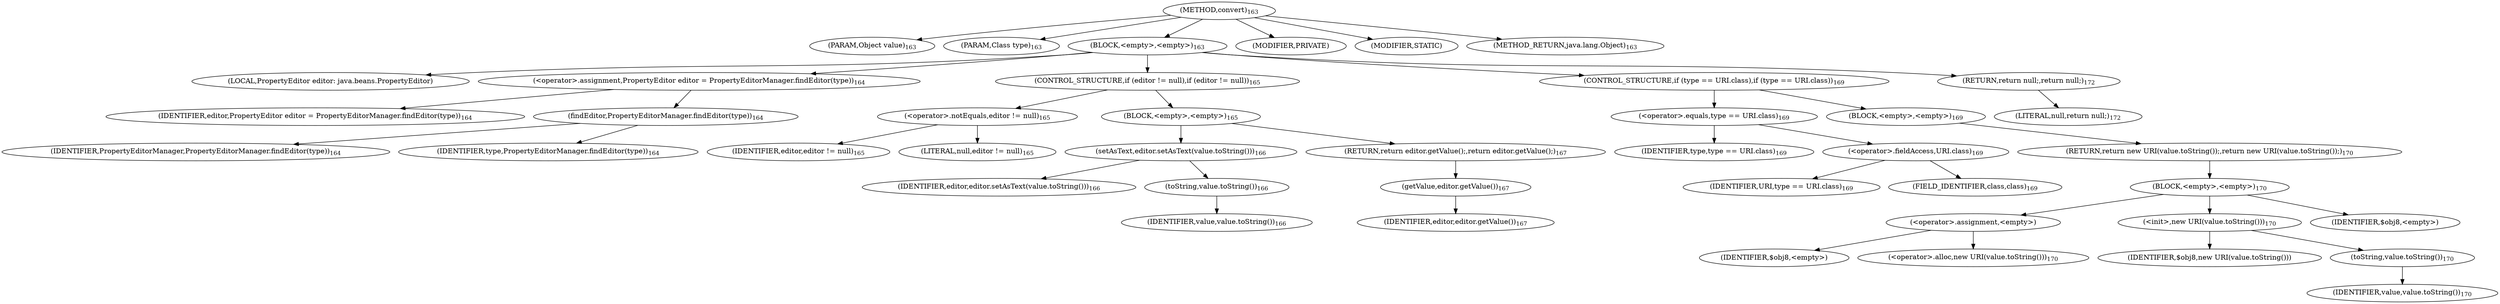 digraph "convert" {  
"470" [label = <(METHOD,convert)<SUB>163</SUB>> ]
"471" [label = <(PARAM,Object value)<SUB>163</SUB>> ]
"472" [label = <(PARAM,Class type)<SUB>163</SUB>> ]
"473" [label = <(BLOCK,&lt;empty&gt;,&lt;empty&gt;)<SUB>163</SUB>> ]
"474" [label = <(LOCAL,PropertyEditor editor: java.beans.PropertyEditor)> ]
"475" [label = <(&lt;operator&gt;.assignment,PropertyEditor editor = PropertyEditorManager.findEditor(type))<SUB>164</SUB>> ]
"476" [label = <(IDENTIFIER,editor,PropertyEditor editor = PropertyEditorManager.findEditor(type))<SUB>164</SUB>> ]
"477" [label = <(findEditor,PropertyEditorManager.findEditor(type))<SUB>164</SUB>> ]
"478" [label = <(IDENTIFIER,PropertyEditorManager,PropertyEditorManager.findEditor(type))<SUB>164</SUB>> ]
"479" [label = <(IDENTIFIER,type,PropertyEditorManager.findEditor(type))<SUB>164</SUB>> ]
"480" [label = <(CONTROL_STRUCTURE,if (editor != null),if (editor != null))<SUB>165</SUB>> ]
"481" [label = <(&lt;operator&gt;.notEquals,editor != null)<SUB>165</SUB>> ]
"482" [label = <(IDENTIFIER,editor,editor != null)<SUB>165</SUB>> ]
"483" [label = <(LITERAL,null,editor != null)<SUB>165</SUB>> ]
"484" [label = <(BLOCK,&lt;empty&gt;,&lt;empty&gt;)<SUB>165</SUB>> ]
"485" [label = <(setAsText,editor.setAsText(value.toString()))<SUB>166</SUB>> ]
"486" [label = <(IDENTIFIER,editor,editor.setAsText(value.toString()))<SUB>166</SUB>> ]
"487" [label = <(toString,value.toString())<SUB>166</SUB>> ]
"488" [label = <(IDENTIFIER,value,value.toString())<SUB>166</SUB>> ]
"489" [label = <(RETURN,return editor.getValue();,return editor.getValue();)<SUB>167</SUB>> ]
"490" [label = <(getValue,editor.getValue())<SUB>167</SUB>> ]
"491" [label = <(IDENTIFIER,editor,editor.getValue())<SUB>167</SUB>> ]
"492" [label = <(CONTROL_STRUCTURE,if (type == URI.class),if (type == URI.class))<SUB>169</SUB>> ]
"493" [label = <(&lt;operator&gt;.equals,type == URI.class)<SUB>169</SUB>> ]
"494" [label = <(IDENTIFIER,type,type == URI.class)<SUB>169</SUB>> ]
"495" [label = <(&lt;operator&gt;.fieldAccess,URI.class)<SUB>169</SUB>> ]
"496" [label = <(IDENTIFIER,URI,type == URI.class)<SUB>169</SUB>> ]
"497" [label = <(FIELD_IDENTIFIER,class,class)<SUB>169</SUB>> ]
"498" [label = <(BLOCK,&lt;empty&gt;,&lt;empty&gt;)<SUB>169</SUB>> ]
"499" [label = <(RETURN,return new URI(value.toString());,return new URI(value.toString());)<SUB>170</SUB>> ]
"500" [label = <(BLOCK,&lt;empty&gt;,&lt;empty&gt;)<SUB>170</SUB>> ]
"501" [label = <(&lt;operator&gt;.assignment,&lt;empty&gt;)> ]
"502" [label = <(IDENTIFIER,$obj8,&lt;empty&gt;)> ]
"503" [label = <(&lt;operator&gt;.alloc,new URI(value.toString()))<SUB>170</SUB>> ]
"504" [label = <(&lt;init&gt;,new URI(value.toString()))<SUB>170</SUB>> ]
"505" [label = <(IDENTIFIER,$obj8,new URI(value.toString()))> ]
"506" [label = <(toString,value.toString())<SUB>170</SUB>> ]
"507" [label = <(IDENTIFIER,value,value.toString())<SUB>170</SUB>> ]
"508" [label = <(IDENTIFIER,$obj8,&lt;empty&gt;)> ]
"509" [label = <(RETURN,return null;,return null;)<SUB>172</SUB>> ]
"510" [label = <(LITERAL,null,return null;)<SUB>172</SUB>> ]
"511" [label = <(MODIFIER,PRIVATE)> ]
"512" [label = <(MODIFIER,STATIC)> ]
"513" [label = <(METHOD_RETURN,java.lang.Object)<SUB>163</SUB>> ]
  "470" -> "471" 
  "470" -> "472" 
  "470" -> "473" 
  "470" -> "511" 
  "470" -> "512" 
  "470" -> "513" 
  "473" -> "474" 
  "473" -> "475" 
  "473" -> "480" 
  "473" -> "492" 
  "473" -> "509" 
  "475" -> "476" 
  "475" -> "477" 
  "477" -> "478" 
  "477" -> "479" 
  "480" -> "481" 
  "480" -> "484" 
  "481" -> "482" 
  "481" -> "483" 
  "484" -> "485" 
  "484" -> "489" 
  "485" -> "486" 
  "485" -> "487" 
  "487" -> "488" 
  "489" -> "490" 
  "490" -> "491" 
  "492" -> "493" 
  "492" -> "498" 
  "493" -> "494" 
  "493" -> "495" 
  "495" -> "496" 
  "495" -> "497" 
  "498" -> "499" 
  "499" -> "500" 
  "500" -> "501" 
  "500" -> "504" 
  "500" -> "508" 
  "501" -> "502" 
  "501" -> "503" 
  "504" -> "505" 
  "504" -> "506" 
  "506" -> "507" 
  "509" -> "510" 
}
